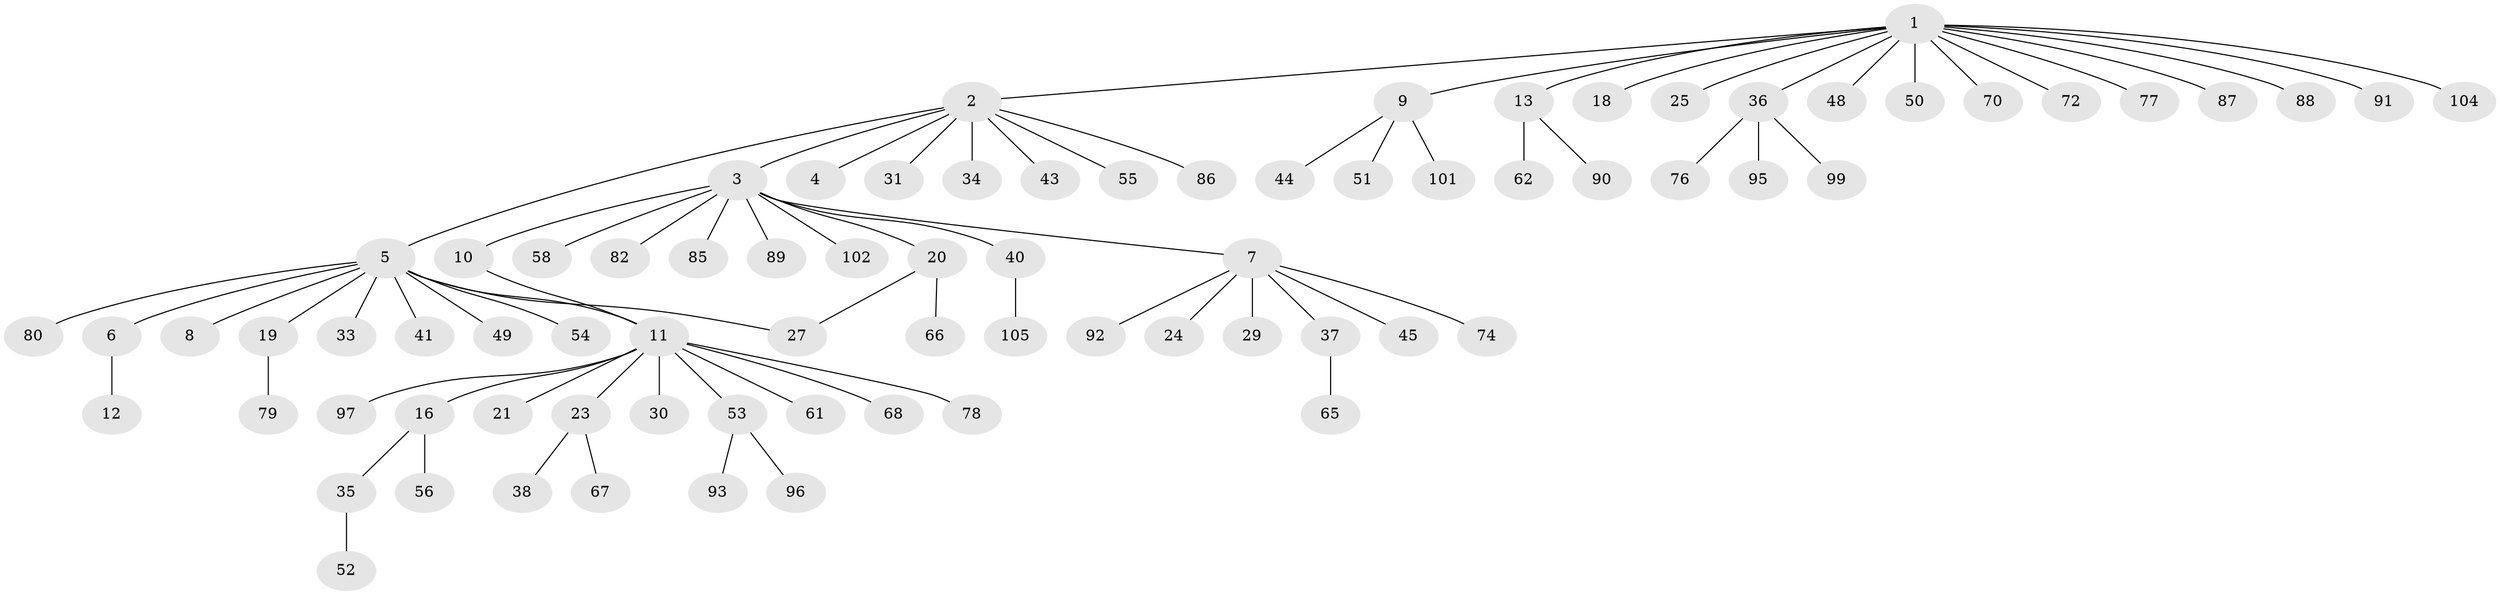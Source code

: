 // original degree distribution, {15: 0.009523809523809525, 9: 0.009523809523809525, 10: 0.009523809523809525, 2: 0.20952380952380953, 12: 0.01904761904761905, 3: 0.06666666666666667, 6: 0.009523809523809525, 5: 0.009523809523809525, 1: 0.6285714285714286, 4: 0.02857142857142857}
// Generated by graph-tools (version 1.1) at 2025/41/03/06/25 10:41:46]
// undirected, 78 vertices, 79 edges
graph export_dot {
graph [start="1"]
  node [color=gray90,style=filled];
  1 [super="+17"];
  2 [super="+71"];
  3 [super="+14"];
  4 [super="+103"];
  5 [super="+57"];
  6 [super="+15"];
  7 [super="+22"];
  8 [super="+75"];
  9 [super="+100"];
  10 [super="+98"];
  11 [super="+84"];
  12 [super="+26"];
  13 [super="+47"];
  16 [super="+39"];
  18;
  19 [super="+28"];
  20 [super="+46"];
  21;
  23 [super="+32"];
  24;
  25;
  27;
  29;
  30 [super="+73"];
  31 [super="+59"];
  33;
  34;
  35 [super="+64"];
  36 [super="+63"];
  37 [super="+60"];
  38 [super="+69"];
  40 [super="+42"];
  41;
  43 [super="+94"];
  44;
  45 [super="+83"];
  48 [super="+81"];
  49;
  50;
  51;
  52;
  53;
  54;
  55;
  56;
  58;
  61;
  62;
  65;
  66;
  67;
  68;
  70;
  72;
  74;
  76;
  77;
  78;
  79;
  80;
  82;
  85;
  86;
  87;
  88;
  89;
  90;
  91;
  92;
  93;
  95;
  96;
  97;
  99;
  101;
  102;
  104;
  105;
  1 -- 2;
  1 -- 9;
  1 -- 13;
  1 -- 18;
  1 -- 25;
  1 -- 36;
  1 -- 48;
  1 -- 50;
  1 -- 70;
  1 -- 72;
  1 -- 87;
  1 -- 88;
  1 -- 91;
  1 -- 104;
  1 -- 77;
  2 -- 3;
  2 -- 4;
  2 -- 5;
  2 -- 31;
  2 -- 34;
  2 -- 43;
  2 -- 55;
  2 -- 86;
  3 -- 7;
  3 -- 10;
  3 -- 20;
  3 -- 58;
  3 -- 82;
  3 -- 85;
  3 -- 89;
  3 -- 102;
  3 -- 40;
  5 -- 6;
  5 -- 8;
  5 -- 11;
  5 -- 19;
  5 -- 27;
  5 -- 33;
  5 -- 41;
  5 -- 49;
  5 -- 54;
  5 -- 80;
  6 -- 12;
  7 -- 24;
  7 -- 45;
  7 -- 74;
  7 -- 92;
  7 -- 29;
  7 -- 37;
  9 -- 44;
  9 -- 51;
  9 -- 101;
  10 -- 11;
  11 -- 16;
  11 -- 21;
  11 -- 23;
  11 -- 30;
  11 -- 53;
  11 -- 61;
  11 -- 68;
  11 -- 78;
  11 -- 97;
  13 -- 90;
  13 -- 62;
  16 -- 35;
  16 -- 56;
  19 -- 79;
  20 -- 27;
  20 -- 66;
  23 -- 38;
  23 -- 67;
  35 -- 52;
  36 -- 99;
  36 -- 95;
  36 -- 76;
  37 -- 65;
  40 -- 105;
  53 -- 93;
  53 -- 96;
}
